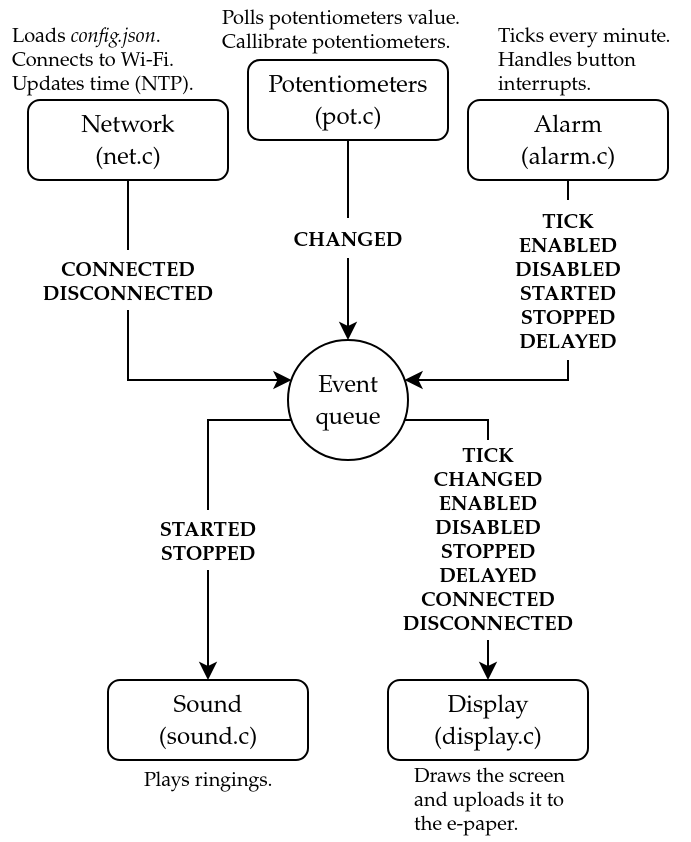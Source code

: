 <mxfile version="18.1.1" type="device"><diagram id="qmEYccZpI2UPzvMk9Mpa" name="Page-1"><mxGraphModel dx="813" dy="519" grid="1" gridSize="10" guides="1" tooltips="1" connect="1" arrows="1" fold="1" page="1" pageScale="1" pageWidth="827" pageHeight="1169" math="0" shadow="0"><root><mxCell id="0"/><mxCell id="1" parent="0"/><mxCell id="alYuHHi-J_ktY7IKqmsq-11" style="edgeStyle=none;rounded=0;orthogonalLoop=1;jettySize=auto;html=1;exitX=0.5;exitY=1;exitDx=0;exitDy=0;startArrow=none;" edge="1" parent="1" source="alYuHHi-J_ktY7IKqmsq-21" target="alYuHHi-J_ktY7IKqmsq-6"><mxGeometry relative="1" as="geometry"/></mxCell><mxCell id="alYuHHi-J_ktY7IKqmsq-1" value="&lt;div&gt;&lt;font face=&quot;P052&quot;&gt;Potentiometers&lt;br&gt;&lt;/font&gt;&lt;/div&gt;&lt;div&gt;&lt;font face=&quot;P052&quot;&gt;(pot.c)&lt;/font&gt;&lt;/div&gt;" style="rounded=1;whiteSpace=wrap;html=1;" vertex="1" parent="1"><mxGeometry x="350" y="180" width="100" height="40" as="geometry"/></mxCell><mxCell id="alYuHHi-J_ktY7IKqmsq-10" style="edgeStyle=orthogonalEdgeStyle;rounded=0;orthogonalLoop=1;jettySize=auto;html=1;exitX=0.5;exitY=1;exitDx=0;exitDy=0;startArrow=none;" edge="1" parent="1" source="alYuHHi-J_ktY7IKqmsq-18" target="alYuHHi-J_ktY7IKqmsq-6"><mxGeometry relative="1" as="geometry"><Array as="points"><mxPoint x="290" y="340"/></Array></mxGeometry></mxCell><mxCell id="alYuHHi-J_ktY7IKqmsq-2" value="&lt;div&gt;&lt;font face=&quot;P052&quot;&gt;Network&lt;br&gt;&lt;/font&gt;&lt;/div&gt;&lt;div&gt;&lt;font face=&quot;P052&quot;&gt;(net.c)&lt;/font&gt;&lt;/div&gt;" style="rounded=1;whiteSpace=wrap;html=1;" vertex="1" parent="1"><mxGeometry x="240" y="200" width="100" height="40" as="geometry"/></mxCell><mxCell id="alYuHHi-J_ktY7IKqmsq-12" style="edgeStyle=orthogonalEdgeStyle;rounded=0;orthogonalLoop=1;jettySize=auto;html=1;exitX=0.5;exitY=1;exitDx=0;exitDy=0;startArrow=none;" edge="1" parent="1" source="alYuHHi-J_ktY7IKqmsq-20" target="alYuHHi-J_ktY7IKqmsq-6"><mxGeometry relative="1" as="geometry"><Array as="points"><mxPoint x="510" y="340"/></Array></mxGeometry></mxCell><mxCell id="alYuHHi-J_ktY7IKqmsq-3" value="&lt;div&gt;&lt;font face=&quot;P052&quot;&gt;Alarm&lt;br&gt;&lt;/font&gt;&lt;/div&gt;&lt;div&gt;&lt;font face=&quot;P052&quot;&gt;(alarm.c)&lt;/font&gt;&lt;/div&gt;" style="rounded=1;whiteSpace=wrap;html=1;" vertex="1" parent="1"><mxGeometry x="460" y="200" width="100" height="40" as="geometry"/></mxCell><mxCell id="alYuHHi-J_ktY7IKqmsq-4" value="&lt;div&gt;&lt;font face=&quot;P052&quot;&gt;Sound&lt;br&gt;&lt;/font&gt;&lt;/div&gt;&lt;div&gt;&lt;font face=&quot;P052&quot;&gt;(sound.c)&lt;/font&gt;&lt;/div&gt;" style="rounded=1;whiteSpace=wrap;html=1;" vertex="1" parent="1"><mxGeometry x="280" y="490" width="100" height="40" as="geometry"/></mxCell><mxCell id="alYuHHi-J_ktY7IKqmsq-5" value="&lt;div&gt;&lt;font face=&quot;P052&quot;&gt;Display&lt;br&gt;&lt;/font&gt;&lt;/div&gt;&lt;div&gt;&lt;font face=&quot;P052&quot;&gt;(display.c)&lt;/font&gt;&lt;/div&gt;" style="rounded=1;whiteSpace=wrap;html=1;" vertex="1" parent="1"><mxGeometry x="420" y="490" width="100" height="40" as="geometry"/></mxCell><mxCell id="alYuHHi-J_ktY7IKqmsq-16" style="rounded=0;orthogonalLoop=1;jettySize=auto;html=1;entryX=0.5;entryY=0;entryDx=0;entryDy=0;startArrow=none;" edge="1" parent="1" source="alYuHHi-J_ktY7IKqmsq-30" target="alYuHHi-J_ktY7IKqmsq-4"><mxGeometry relative="1" as="geometry"/></mxCell><mxCell id="alYuHHi-J_ktY7IKqmsq-17" style="rounded=0;orthogonalLoop=1;jettySize=auto;html=1;entryX=0.5;entryY=0;entryDx=0;entryDy=0;startArrow=none;" edge="1" parent="1" source="alYuHHi-J_ktY7IKqmsq-32" target="alYuHHi-J_ktY7IKqmsq-5"><mxGeometry relative="1" as="geometry"/></mxCell><mxCell id="alYuHHi-J_ktY7IKqmsq-6" value="&lt;div&gt;&lt;font face=&quot;P052&quot;&gt;Event queue&lt;/font&gt;&lt;/div&gt;" style="ellipse;whiteSpace=wrap;html=1;" vertex="1" parent="1"><mxGeometry x="370" y="320" width="60" height="60" as="geometry"/></mxCell><mxCell id="alYuHHi-J_ktY7IKqmsq-21" value="CHANGED" style="text;strokeColor=none;fillColor=none;align=center;verticalAlign=middle;spacingLeft=4;spacingRight=4;overflow=hidden;points=[[0,0.5],[1,0.5]];portConstraint=eastwest;rotatable=0;fontFamily=P052;fontSize=10;fontStyle=1" vertex="1" parent="1"><mxGeometry x="365" y="259" width="70" height="20" as="geometry"/></mxCell><mxCell id="alYuHHi-J_ktY7IKqmsq-23" value="" style="edgeStyle=none;rounded=0;orthogonalLoop=1;jettySize=auto;html=1;exitX=0.5;exitY=1;exitDx=0;exitDy=0;endArrow=none;" edge="1" parent="1" source="alYuHHi-J_ktY7IKqmsq-1" target="alYuHHi-J_ktY7IKqmsq-21"><mxGeometry relative="1" as="geometry"><mxPoint x="400" y="220" as="sourcePoint"/><mxPoint x="400" y="320" as="targetPoint"/></mxGeometry></mxCell><mxCell id="alYuHHi-J_ktY7IKqmsq-18" value="CONNECTED&#xA;DISCONNECTED" style="text;strokeColor=none;fillColor=none;align=center;verticalAlign=middle;spacingLeft=4;spacingRight=4;overflow=hidden;points=[[0,0.5],[1,0.5]];portConstraint=eastwest;rotatable=0;fontFamily=P052;fontSize=10;fontStyle=1" vertex="1" parent="1"><mxGeometry x="240" y="275" width="100" height="30" as="geometry"/></mxCell><mxCell id="alYuHHi-J_ktY7IKqmsq-26" value="" style="rounded=0;orthogonalLoop=1;jettySize=auto;html=1;exitX=0.5;exitY=1;exitDx=0;exitDy=0;endArrow=none;" edge="1" parent="1" source="alYuHHi-J_ktY7IKqmsq-2" target="alYuHHi-J_ktY7IKqmsq-18"><mxGeometry relative="1" as="geometry"><mxPoint x="290" y="270" as="sourcePoint"/><mxPoint x="370.0" y="350.029" as="targetPoint"/></mxGeometry></mxCell><mxCell id="alYuHHi-J_ktY7IKqmsq-20" value="TICK&#xA;ENABLED&#xA;DISABLED&#xA;STARTED&#xA;STOPPED&#xA;DELAYED" style="text;strokeColor=none;fillColor=none;align=center;verticalAlign=middle;spacingLeft=4;spacingRight=4;overflow=hidden;points=[[0,0.5],[1,0.5]];portConstraint=eastwest;rotatable=0;fontFamily=P052;fontSize=10;fontStyle=1" vertex="1" parent="1"><mxGeometry x="475" y="250" width="70" height="80" as="geometry"/></mxCell><mxCell id="alYuHHi-J_ktY7IKqmsq-28" value="" style="rounded=0;orthogonalLoop=1;jettySize=auto;html=1;exitX=0.5;exitY=1;exitDx=0;exitDy=0;endArrow=none;" edge="1" parent="1" source="alYuHHi-J_ktY7IKqmsq-3" target="alYuHHi-J_ktY7IKqmsq-20"><mxGeometry relative="1" as="geometry"><mxPoint x="510" y="240" as="sourcePoint"/><mxPoint x="430.0" y="350.029" as="targetPoint"/></mxGeometry></mxCell><mxCell id="alYuHHi-J_ktY7IKqmsq-30" value="STARTED&#xA;STOPPED" style="text;strokeColor=none;fillColor=none;align=center;verticalAlign=middle;spacingLeft=4;spacingRight=4;overflow=hidden;points=[[0,0.5],[1,0.5]];portConstraint=eastwest;rotatable=0;fontFamily=P052;fontSize=10;fontStyle=1" vertex="1" parent="1"><mxGeometry x="300" y="405" width="60" height="30" as="geometry"/></mxCell><mxCell id="alYuHHi-J_ktY7IKqmsq-31" value="" style="edgeStyle=orthogonalEdgeStyle;rounded=0;orthogonalLoop=1;jettySize=auto;html=1;entryX=0.5;entryY=0;entryDx=0;entryDy=0;endArrow=none;" edge="1" parent="1" source="alYuHHi-J_ktY7IKqmsq-6" target="alYuHHi-J_ktY7IKqmsq-30"><mxGeometry relative="1" as="geometry"><mxPoint x="371.726" y="360.029" as="sourcePoint"/><mxPoint x="330" y="480" as="targetPoint"/><Array as="points"><mxPoint x="330" y="360"/></Array></mxGeometry></mxCell><mxCell id="alYuHHi-J_ktY7IKqmsq-32" value="TICK&#xA;CHANGED&#xA;ENABLED&#xA;DISABLED&#xA;STOPPED&#xA;DELAYED&#xA;CONNECTED&#xA;DISCONNECTED&#xA;" style="text;strokeColor=none;fillColor=none;align=center;verticalAlign=middle;spacingLeft=4;spacingRight=4;overflow=hidden;points=[[0,0.5],[1,0.5]];portConstraint=eastwest;rotatable=0;fontFamily=P052;fontSize=10;fontStyle=1" vertex="1" parent="1"><mxGeometry x="420" y="370" width="100" height="100" as="geometry"/></mxCell><mxCell id="alYuHHi-J_ktY7IKqmsq-33" value="" style="edgeStyle=orthogonalEdgeStyle;rounded=0;orthogonalLoop=1;jettySize=auto;html=1;entryX=0.5;entryY=0;entryDx=0;entryDy=0;endArrow=none;" edge="1" parent="1" source="alYuHHi-J_ktY7IKqmsq-6" target="alYuHHi-J_ktY7IKqmsq-32"><mxGeometry relative="1" as="geometry"><mxPoint x="428.274" y="360.029" as="sourcePoint"/><mxPoint x="470" y="480" as="targetPoint"/><Array as="points"><mxPoint x="470" y="360"/></Array></mxGeometry></mxCell><mxCell id="alYuHHi-J_ktY7IKqmsq-36" value="Loads &lt;i&gt;config.json&lt;/i&gt;.&lt;br&gt;Connects to Wi-Fi.&lt;br&gt;Updates time (NTP)." style="text;strokeColor=none;fillColor=none;align=left;verticalAlign=middle;spacingLeft=4;spacingRight=4;overflow=hidden;points=[[0,0.5],[1,0.5]];portConstraint=eastwest;rotatable=0;fontFamily=P052;fontSize=10;fontStyle=0;whiteSpace=wrap;html=1;" vertex="1" parent="1"><mxGeometry x="226.25" y="160" width="105" height="40" as="geometry"/></mxCell><mxCell id="alYuHHi-J_ktY7IKqmsq-37" value="Polls potentiometers value.&lt;br&gt;Callibrate potentiometers.&lt;br&gt;" style="text;strokeColor=none;fillColor=none;align=left;verticalAlign=middle;spacingLeft=4;spacingRight=4;overflow=hidden;points=[[0,0.5],[1,0.5]];portConstraint=eastwest;rotatable=0;fontFamily=P052;fontSize=10;fontStyle=0;whiteSpace=wrap;html=1;" vertex="1" parent="1"><mxGeometry x="330.63" y="150" width="138.75" height="30" as="geometry"/></mxCell><mxCell id="alYuHHi-J_ktY7IKqmsq-39" value="&lt;div&gt;Ticks every minute.&lt;/div&gt;&lt;div&gt;Handles button interrupts.&lt;br&gt;&lt;/div&gt;" style="text;strokeColor=none;fillColor=none;align=left;verticalAlign=middle;spacingLeft=4;spacingRight=4;overflow=hidden;points=[[0,0.5],[1,0.5]];portConstraint=eastwest;rotatable=0;fontFamily=P052;fontSize=10;fontStyle=0;whiteSpace=wrap;html=1;" vertex="1" parent="1"><mxGeometry x="468.75" y="160" width="101.25" height="40" as="geometry"/></mxCell><mxCell id="alYuHHi-J_ktY7IKqmsq-40" value="Plays ringings." style="text;strokeColor=none;fillColor=none;align=left;verticalAlign=middle;spacingLeft=4;spacingRight=4;overflow=hidden;points=[[0,0.5],[1,0.5]];portConstraint=eastwest;rotatable=0;fontFamily=P052;fontSize=10;fontStyle=0;whiteSpace=wrap;html=1;" vertex="1" parent="1"><mxGeometry x="291.88" y="530" width="76.25" height="20" as="geometry"/></mxCell><mxCell id="alYuHHi-J_ktY7IKqmsq-41" value="Draws the screen and uploads it to the e-paper." style="text;strokeColor=none;fillColor=none;align=left;verticalAlign=middle;spacingLeft=4;spacingRight=4;overflow=hidden;points=[[0,0.5],[1,0.5]];portConstraint=eastwest;rotatable=0;fontFamily=P052;fontSize=10;fontStyle=0;whiteSpace=wrap;html=1;" vertex="1" parent="1"><mxGeometry x="426.88" y="530" width="86.25" height="40" as="geometry"/></mxCell></root></mxGraphModel></diagram></mxfile>